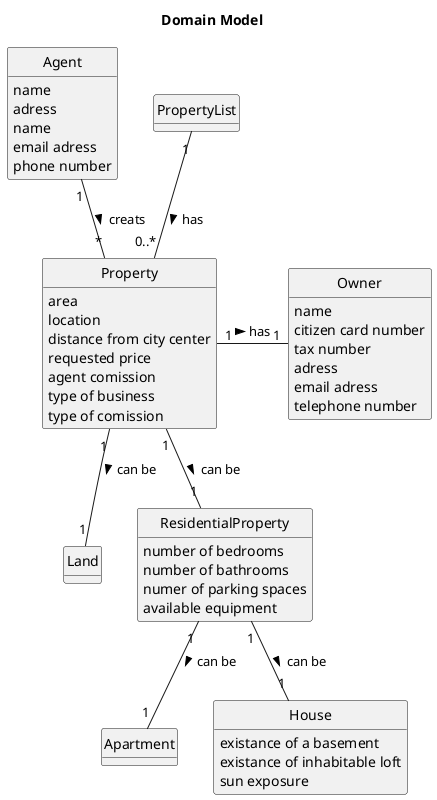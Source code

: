@startuml
'https://plantuml.com/sequence-diagram

skinparam monochrome true
skinparam packageStyle rectangle
skinparam shadowing false

'left to right direction

skinparam classAttributeIconSize 0

hide circle
hide methods

title Domain Model

class Agent{
name
adress
name
email adress
phone number
}

class Owner{
name
citizen card number
tax number
adress
email adress
telephone number
}

class Property{
area
location
distance from city center
requested price
agent comission
type of business
type of comission
}

class Land{
}

class ResidentialProperty{
number of bedrooms
number of bathrooms
numer of parking spaces
available equipment
}

class Apartment{

}

class House{
existance of a basement
existance of inhabitable loft
sun exposure
}

class PropertyList

PropertyList "1" -- "0..*" Property: has >
Agent "1" -- "*" Property: creats >
Property "1" --right "1" Owner: has >
Property "1" -- "1" Land: can be >
Property "1" -- "1" ResidentialProperty: can be >
ResidentialProperty "1" -- "1" Apartment: can be >
ResidentialProperty "1" -- "1" House: can be >
@enduml